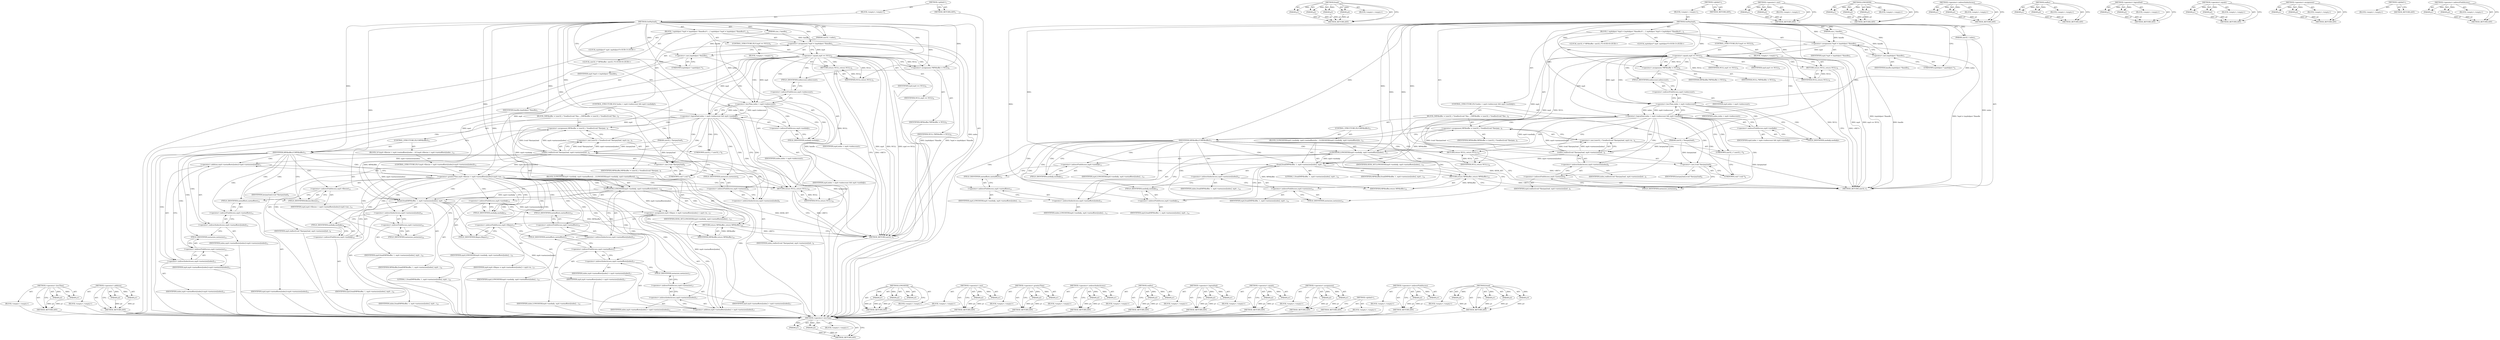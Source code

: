 digraph "fread" {
vulnerable_127 [label=<(METHOD,&lt;operator&gt;.lessThan)>];
vulnerable_128 [label=<(PARAM,p1)>];
vulnerable_129 [label=<(PARAM,p2)>];
vulnerable_130 [label=<(BLOCK,&lt;empty&gt;,&lt;empty&gt;)>];
vulnerable_131 [label=<(METHOD_RETURN,ANY)>];
vulnerable_153 [label=<(METHOD,fread)>];
vulnerable_154 [label=<(PARAM,p1)>];
vulnerable_155 [label=<(PARAM,p2)>];
vulnerable_156 [label=<(PARAM,p3)>];
vulnerable_157 [label=<(PARAM,p4)>];
vulnerable_158 [label=<(BLOCK,&lt;empty&gt;,&lt;empty&gt;)>];
vulnerable_159 [label=<(METHOD_RETURN,ANY)>];
vulnerable_6 [label=<(METHOD,&lt;global&gt;)<SUB>1</SUB>>];
vulnerable_7 [label=<(BLOCK,&lt;empty&gt;,&lt;empty&gt;)<SUB>1</SUB>>];
vulnerable_8 [label=<(METHOD,GetPayload)<SUB>1</SUB>>];
vulnerable_9 [label=<(PARAM,size_t handle)<SUB>1</SUB>>];
vulnerable_10 [label=<(PARAM,uint32_t *lastpayload)<SUB>1</SUB>>];
vulnerable_11 [label=<(PARAM,uint32_t index)<SUB>1</SUB>>];
vulnerable_12 [label=<(BLOCK,{
 	mp4object *mp4 = (mp4object *)handle;
	if (...,{
 	mp4object *mp4 = (mp4object *)handle;
	if (...)<SUB>2</SUB>>];
vulnerable_13 [label="<(LOCAL,mp4object* mp4: mp4object*)<SUB>3</SUB>>"];
vulnerable_14 [label=<(&lt;operator&gt;.assignment,*mp4 = (mp4object *)handle)<SUB>3</SUB>>];
vulnerable_15 [label=<(IDENTIFIER,mp4,*mp4 = (mp4object *)handle)<SUB>3</SUB>>];
vulnerable_16 [label=<(&lt;operator&gt;.cast,(mp4object *)handle)<SUB>3</SUB>>];
vulnerable_17 [label=<(UNKNOWN,mp4object *,mp4object *)<SUB>3</SUB>>];
vulnerable_18 [label=<(IDENTIFIER,handle,(mp4object *)handle)<SUB>3</SUB>>];
vulnerable_19 [label=<(CONTROL_STRUCTURE,IF,if (mp4 == NULL))<SUB>4</SUB>>];
vulnerable_20 [label=<(&lt;operator&gt;.equals,mp4 == NULL)<SUB>4</SUB>>];
vulnerable_21 [label=<(IDENTIFIER,mp4,mp4 == NULL)<SUB>4</SUB>>];
vulnerable_22 [label=<(IDENTIFIER,NULL,mp4 == NULL)<SUB>4</SUB>>];
vulnerable_23 [label=<(BLOCK,&lt;empty&gt;,&lt;empty&gt;)<SUB>4</SUB>>];
vulnerable_24 [label=<(RETURN,return NULL;,return NULL;)<SUB>4</SUB>>];
vulnerable_25 [label=<(IDENTIFIER,NULL,return NULL;)<SUB>4</SUB>>];
vulnerable_26 [label="<(LOCAL,uint32_t* MP4buffer: uint32_t*)<SUB>6</SUB>>"];
vulnerable_27 [label=<(&lt;operator&gt;.assignment,*MP4buffer = NULL)<SUB>6</SUB>>];
vulnerable_28 [label=<(IDENTIFIER,MP4buffer,*MP4buffer = NULL)<SUB>6</SUB>>];
vulnerable_29 [label=<(IDENTIFIER,NULL,*MP4buffer = NULL)<SUB>6</SUB>>];
vulnerable_30 [label=<(CONTROL_STRUCTURE,IF,if (index &lt; mp4-&gt;indexcount &amp;&amp; mp4-&gt;mediafp))<SUB>7</SUB>>];
vulnerable_31 [label=<(&lt;operator&gt;.logicalAnd,index &lt; mp4-&gt;indexcount &amp;&amp; mp4-&gt;mediafp)<SUB>7</SUB>>];
vulnerable_32 [label=<(&lt;operator&gt;.lessThan,index &lt; mp4-&gt;indexcount)<SUB>7</SUB>>];
vulnerable_33 [label=<(IDENTIFIER,index,index &lt; mp4-&gt;indexcount)<SUB>7</SUB>>];
vulnerable_34 [label=<(&lt;operator&gt;.indirectFieldAccess,mp4-&gt;indexcount)<SUB>7</SUB>>];
vulnerable_35 [label=<(IDENTIFIER,mp4,index &lt; mp4-&gt;indexcount)<SUB>7</SUB>>];
vulnerable_36 [label=<(FIELD_IDENTIFIER,indexcount,indexcount)<SUB>7</SUB>>];
vulnerable_37 [label=<(&lt;operator&gt;.indirectFieldAccess,mp4-&gt;mediafp)<SUB>7</SUB>>];
vulnerable_38 [label=<(IDENTIFIER,mp4,index &lt; mp4-&gt;indexcount &amp;&amp; mp4-&gt;mediafp)<SUB>7</SUB>>];
vulnerable_39 [label=<(FIELD_IDENTIFIER,mediafp,mediafp)<SUB>7</SUB>>];
vulnerable_40 [label=<(BLOCK,{
		MP4buffer = (uint32_t *)realloc((void *)las...,{
		MP4buffer = (uint32_t *)realloc((void *)las...)<SUB>8</SUB>>];
vulnerable_41 [label=<(&lt;operator&gt;.assignment,MP4buffer = (uint32_t *)realloc((void *)lastpay...)<SUB>9</SUB>>];
vulnerable_42 [label=<(IDENTIFIER,MP4buffer,MP4buffer = (uint32_t *)realloc((void *)lastpay...)<SUB>9</SUB>>];
vulnerable_43 [label=<(&lt;operator&gt;.cast,(uint32_t *)realloc((void *)lastpayload, mp4-&gt;m...)<SUB>9</SUB>>];
vulnerable_44 [label=<(UNKNOWN,uint32_t *,uint32_t *)<SUB>9</SUB>>];
vulnerable_45 [label=<(realloc,realloc((void *)lastpayload, mp4-&gt;metasizes[ind...)<SUB>9</SUB>>];
vulnerable_46 [label=<(&lt;operator&gt;.cast,(void *)lastpayload)<SUB>9</SUB>>];
vulnerable_47 [label=<(UNKNOWN,void *,void *)<SUB>9</SUB>>];
vulnerable_48 [label=<(IDENTIFIER,lastpayload,(void *)lastpayload)<SUB>9</SUB>>];
vulnerable_49 [label=<(&lt;operator&gt;.indirectIndexAccess,mp4-&gt;metasizes[index])<SUB>9</SUB>>];
vulnerable_50 [label=<(&lt;operator&gt;.indirectFieldAccess,mp4-&gt;metasizes)<SUB>9</SUB>>];
vulnerable_51 [label=<(IDENTIFIER,mp4,realloc((void *)lastpayload, mp4-&gt;metasizes[ind...)<SUB>9</SUB>>];
vulnerable_52 [label=<(FIELD_IDENTIFIER,metasizes,metasizes)<SUB>9</SUB>>];
vulnerable_53 [label=<(IDENTIFIER,index,realloc((void *)lastpayload, mp4-&gt;metasizes[ind...)<SUB>9</SUB>>];
vulnerable_54 [label=<(CONTROL_STRUCTURE,IF,if (MP4buffer))<SUB>11</SUB>>];
vulnerable_55 [label=<(IDENTIFIER,MP4buffer,if (MP4buffer))<SUB>11</SUB>>];
vulnerable_56 [label=<(BLOCK,{
			LONGSEEK(mp4-&gt;mediafp, mp4-&gt;metaoffsets[in...,{
			LONGSEEK(mp4-&gt;mediafp, mp4-&gt;metaoffsets[in...)<SUB>12</SUB>>];
vulnerable_57 [label=<(LONGSEEK,LONGSEEK(mp4-&gt;mediafp, mp4-&gt;metaoffsets[index],...)<SUB>13</SUB>>];
vulnerable_58 [label=<(&lt;operator&gt;.indirectFieldAccess,mp4-&gt;mediafp)<SUB>13</SUB>>];
vulnerable_59 [label=<(IDENTIFIER,mp4,LONGSEEK(mp4-&gt;mediafp, mp4-&gt;metaoffsets[index],...)<SUB>13</SUB>>];
vulnerable_60 [label=<(FIELD_IDENTIFIER,mediafp,mediafp)<SUB>13</SUB>>];
vulnerable_61 [label=<(&lt;operator&gt;.indirectIndexAccess,mp4-&gt;metaoffsets[index])<SUB>13</SUB>>];
vulnerable_62 [label=<(&lt;operator&gt;.indirectFieldAccess,mp4-&gt;metaoffsets)<SUB>13</SUB>>];
vulnerable_63 [label=<(IDENTIFIER,mp4,LONGSEEK(mp4-&gt;mediafp, mp4-&gt;metaoffsets[index],...)<SUB>13</SUB>>];
vulnerable_64 [label=<(FIELD_IDENTIFIER,metaoffsets,metaoffsets)<SUB>13</SUB>>];
vulnerable_65 [label=<(IDENTIFIER,index,LONGSEEK(mp4-&gt;mediafp, mp4-&gt;metaoffsets[index],...)<SUB>13</SUB>>];
vulnerable_66 [label=<(IDENTIFIER,SEEK_SET,LONGSEEK(mp4-&gt;mediafp, mp4-&gt;metaoffsets[index],...)<SUB>13</SUB>>];
vulnerable_67 [label=<(fread,fread(MP4buffer, 1, mp4-&gt;metasizes[index], mp4-...)<SUB>14</SUB>>];
vulnerable_68 [label=<(IDENTIFIER,MP4buffer,fread(MP4buffer, 1, mp4-&gt;metasizes[index], mp4-...)<SUB>14</SUB>>];
vulnerable_69 [label=<(LITERAL,1,fread(MP4buffer, 1, mp4-&gt;metasizes[index], mp4-...)<SUB>14</SUB>>];
vulnerable_70 [label=<(&lt;operator&gt;.indirectIndexAccess,mp4-&gt;metasizes[index])<SUB>14</SUB>>];
vulnerable_71 [label=<(&lt;operator&gt;.indirectFieldAccess,mp4-&gt;metasizes)<SUB>14</SUB>>];
vulnerable_72 [label=<(IDENTIFIER,mp4,fread(MP4buffer, 1, mp4-&gt;metasizes[index], mp4-...)<SUB>14</SUB>>];
vulnerable_73 [label=<(FIELD_IDENTIFIER,metasizes,metasizes)<SUB>14</SUB>>];
vulnerable_74 [label=<(IDENTIFIER,index,fread(MP4buffer, 1, mp4-&gt;metasizes[index], mp4-...)<SUB>14</SUB>>];
vulnerable_75 [label=<(&lt;operator&gt;.indirectFieldAccess,mp4-&gt;mediafp)<SUB>14</SUB>>];
vulnerable_76 [label=<(IDENTIFIER,mp4,fread(MP4buffer, 1, mp4-&gt;metasizes[index], mp4-...)<SUB>14</SUB>>];
vulnerable_77 [label=<(FIELD_IDENTIFIER,mediafp,mediafp)<SUB>14</SUB>>];
vulnerable_78 [label=<(RETURN,return MP4buffer;,return MP4buffer;)<SUB>15</SUB>>];
vulnerable_79 [label=<(IDENTIFIER,MP4buffer,return MP4buffer;)<SUB>15</SUB>>];
vulnerable_80 [label=<(RETURN,return NULL;,return NULL;)<SUB>18</SUB>>];
vulnerable_81 [label=<(IDENTIFIER,NULL,return NULL;)<SUB>18</SUB>>];
vulnerable_82 [label=<(METHOD_RETURN,uint32_t)<SUB>1</SUB>>];
vulnerable_84 [label=<(METHOD_RETURN,ANY)<SUB>1</SUB>>];
vulnerable_112 [label=<(METHOD,&lt;operator&gt;.cast)>];
vulnerable_113 [label=<(PARAM,p1)>];
vulnerable_114 [label=<(PARAM,p2)>];
vulnerable_115 [label=<(BLOCK,&lt;empty&gt;,&lt;empty&gt;)>];
vulnerable_116 [label=<(METHOD_RETURN,ANY)>];
vulnerable_147 [label=<(METHOD,LONGSEEK)>];
vulnerable_148 [label=<(PARAM,p1)>];
vulnerable_149 [label=<(PARAM,p2)>];
vulnerable_150 [label=<(PARAM,p3)>];
vulnerable_151 [label=<(BLOCK,&lt;empty&gt;,&lt;empty&gt;)>];
vulnerable_152 [label=<(METHOD_RETURN,ANY)>];
vulnerable_142 [label=<(METHOD,&lt;operator&gt;.indirectIndexAccess)>];
vulnerable_143 [label=<(PARAM,p1)>];
vulnerable_144 [label=<(PARAM,p2)>];
vulnerable_145 [label=<(BLOCK,&lt;empty&gt;,&lt;empty&gt;)>];
vulnerable_146 [label=<(METHOD_RETURN,ANY)>];
vulnerable_137 [label=<(METHOD,realloc)>];
vulnerable_138 [label=<(PARAM,p1)>];
vulnerable_139 [label=<(PARAM,p2)>];
vulnerable_140 [label=<(BLOCK,&lt;empty&gt;,&lt;empty&gt;)>];
vulnerable_141 [label=<(METHOD_RETURN,ANY)>];
vulnerable_122 [label=<(METHOD,&lt;operator&gt;.logicalAnd)>];
vulnerable_123 [label=<(PARAM,p1)>];
vulnerable_124 [label=<(PARAM,p2)>];
vulnerable_125 [label=<(BLOCK,&lt;empty&gt;,&lt;empty&gt;)>];
vulnerable_126 [label=<(METHOD_RETURN,ANY)>];
vulnerable_117 [label=<(METHOD,&lt;operator&gt;.equals)>];
vulnerable_118 [label=<(PARAM,p1)>];
vulnerable_119 [label=<(PARAM,p2)>];
vulnerable_120 [label=<(BLOCK,&lt;empty&gt;,&lt;empty&gt;)>];
vulnerable_121 [label=<(METHOD_RETURN,ANY)>];
vulnerable_107 [label=<(METHOD,&lt;operator&gt;.assignment)>];
vulnerable_108 [label=<(PARAM,p1)>];
vulnerable_109 [label=<(PARAM,p2)>];
vulnerable_110 [label=<(BLOCK,&lt;empty&gt;,&lt;empty&gt;)>];
vulnerable_111 [label=<(METHOD_RETURN,ANY)>];
vulnerable_101 [label=<(METHOD,&lt;global&gt;)<SUB>1</SUB>>];
vulnerable_102 [label=<(BLOCK,&lt;empty&gt;,&lt;empty&gt;)>];
vulnerable_103 [label=<(METHOD_RETURN,ANY)>];
vulnerable_132 [label=<(METHOD,&lt;operator&gt;.indirectFieldAccess)>];
vulnerable_133 [label=<(PARAM,p1)>];
vulnerable_134 [label=<(PARAM,p2)>];
vulnerable_135 [label=<(BLOCK,&lt;empty&gt;,&lt;empty&gt;)>];
vulnerable_136 [label=<(METHOD_RETURN,ANY)>];
fixed_159 [label=<(METHOD,&lt;operator&gt;.lessThan)>];
fixed_160 [label=<(PARAM,p1)>];
fixed_161 [label=<(PARAM,p2)>];
fixed_162 [label=<(BLOCK,&lt;empty&gt;,&lt;empty&gt;)>];
fixed_163 [label=<(METHOD_RETURN,ANY)>];
fixed_184 [label=<(METHOD,&lt;operator&gt;.addition)>];
fixed_185 [label=<(PARAM,p1)>];
fixed_186 [label=<(PARAM,p2)>];
fixed_187 [label=<(BLOCK,&lt;empty&gt;,&lt;empty&gt;)>];
fixed_188 [label=<(METHOD_RETURN,ANY)>];
fixed_6 [label=<(METHOD,&lt;global&gt;)<SUB>1</SUB>>];
fixed_7 [label=<(BLOCK,&lt;empty&gt;,&lt;empty&gt;)<SUB>1</SUB>>];
fixed_8 [label=<(METHOD,GetPayload)<SUB>1</SUB>>];
fixed_9 [label=<(PARAM,size_t handle)<SUB>1</SUB>>];
fixed_10 [label=<(PARAM,uint32_t *lastpayload)<SUB>1</SUB>>];
fixed_11 [label=<(PARAM,uint32_t index)<SUB>1</SUB>>];
fixed_12 [label=<(BLOCK,{
 	mp4object *mp4 = (mp4object *)handle;
	if (...,{
 	mp4object *mp4 = (mp4object *)handle;
	if (...)<SUB>2</SUB>>];
fixed_13 [label="<(LOCAL,mp4object* mp4: mp4object*)<SUB>3</SUB>>"];
fixed_14 [label=<(&lt;operator&gt;.assignment,*mp4 = (mp4object *)handle)<SUB>3</SUB>>];
fixed_15 [label=<(IDENTIFIER,mp4,*mp4 = (mp4object *)handle)<SUB>3</SUB>>];
fixed_16 [label=<(&lt;operator&gt;.cast,(mp4object *)handle)<SUB>3</SUB>>];
fixed_17 [label=<(UNKNOWN,mp4object *,mp4object *)<SUB>3</SUB>>];
fixed_18 [label=<(IDENTIFIER,handle,(mp4object *)handle)<SUB>3</SUB>>];
fixed_19 [label=<(CONTROL_STRUCTURE,IF,if (mp4 == NULL))<SUB>4</SUB>>];
fixed_20 [label=<(&lt;operator&gt;.equals,mp4 == NULL)<SUB>4</SUB>>];
fixed_21 [label=<(IDENTIFIER,mp4,mp4 == NULL)<SUB>4</SUB>>];
fixed_22 [label=<(IDENTIFIER,NULL,mp4 == NULL)<SUB>4</SUB>>];
fixed_23 [label=<(BLOCK,&lt;empty&gt;,&lt;empty&gt;)<SUB>4</SUB>>];
fixed_24 [label=<(RETURN,return NULL;,return NULL;)<SUB>4</SUB>>];
fixed_25 [label=<(IDENTIFIER,NULL,return NULL;)<SUB>4</SUB>>];
fixed_26 [label="<(LOCAL,uint32_t* MP4buffer: uint32_t*)<SUB>6</SUB>>"];
fixed_27 [label=<(&lt;operator&gt;.assignment,*MP4buffer = NULL)<SUB>6</SUB>>];
fixed_28 [label=<(IDENTIFIER,MP4buffer,*MP4buffer = NULL)<SUB>6</SUB>>];
fixed_29 [label=<(IDENTIFIER,NULL,*MP4buffer = NULL)<SUB>6</SUB>>];
fixed_30 [label=<(CONTROL_STRUCTURE,IF,if (index &lt; mp4-&gt;indexcount &amp;&amp; mp4-&gt;mediafp))<SUB>7</SUB>>];
fixed_31 [label=<(&lt;operator&gt;.logicalAnd,index &lt; mp4-&gt;indexcount &amp;&amp; mp4-&gt;mediafp)<SUB>7</SUB>>];
fixed_32 [label=<(&lt;operator&gt;.lessThan,index &lt; mp4-&gt;indexcount)<SUB>7</SUB>>];
fixed_33 [label=<(IDENTIFIER,index,index &lt; mp4-&gt;indexcount)<SUB>7</SUB>>];
fixed_34 [label=<(&lt;operator&gt;.indirectFieldAccess,mp4-&gt;indexcount)<SUB>7</SUB>>];
fixed_35 [label=<(IDENTIFIER,mp4,index &lt; mp4-&gt;indexcount)<SUB>7</SUB>>];
fixed_36 [label=<(FIELD_IDENTIFIER,indexcount,indexcount)<SUB>7</SUB>>];
fixed_37 [label=<(&lt;operator&gt;.indirectFieldAccess,mp4-&gt;mediafp)<SUB>7</SUB>>];
fixed_38 [label=<(IDENTIFIER,mp4,index &lt; mp4-&gt;indexcount &amp;&amp; mp4-&gt;mediafp)<SUB>7</SUB>>];
fixed_39 [label=<(FIELD_IDENTIFIER,mediafp,mediafp)<SUB>7</SUB>>];
fixed_40 [label=<(BLOCK,{
		MP4buffer = (uint32_t *)realloc((void *)las...,{
		MP4buffer = (uint32_t *)realloc((void *)las...)<SUB>8</SUB>>];
fixed_41 [label=<(&lt;operator&gt;.assignment,MP4buffer = (uint32_t *)realloc((void *)lastpay...)<SUB>9</SUB>>];
fixed_42 [label=<(IDENTIFIER,MP4buffer,MP4buffer = (uint32_t *)realloc((void *)lastpay...)<SUB>9</SUB>>];
fixed_43 [label=<(&lt;operator&gt;.cast,(uint32_t *)realloc((void *)lastpayload, mp4-&gt;m...)<SUB>9</SUB>>];
fixed_44 [label=<(UNKNOWN,uint32_t *,uint32_t *)<SUB>9</SUB>>];
fixed_45 [label=<(realloc,realloc((void *)lastpayload, mp4-&gt;metasizes[ind...)<SUB>9</SUB>>];
fixed_46 [label=<(&lt;operator&gt;.cast,(void *)lastpayload)<SUB>9</SUB>>];
fixed_47 [label=<(UNKNOWN,void *,void *)<SUB>9</SUB>>];
fixed_48 [label=<(IDENTIFIER,lastpayload,(void *)lastpayload)<SUB>9</SUB>>];
fixed_49 [label=<(&lt;operator&gt;.indirectIndexAccess,mp4-&gt;metasizes[index])<SUB>9</SUB>>];
fixed_50 [label=<(&lt;operator&gt;.indirectFieldAccess,mp4-&gt;metasizes)<SUB>9</SUB>>];
fixed_51 [label=<(IDENTIFIER,mp4,realloc((void *)lastpayload, mp4-&gt;metasizes[ind...)<SUB>9</SUB>>];
fixed_52 [label=<(FIELD_IDENTIFIER,metasizes,metasizes)<SUB>9</SUB>>];
fixed_53 [label=<(IDENTIFIER,index,realloc((void *)lastpayload, mp4-&gt;metasizes[ind...)<SUB>9</SUB>>];
fixed_54 [label=<(CONTROL_STRUCTURE,IF,if (MP4buffer))<SUB>11</SUB>>];
fixed_55 [label=<(IDENTIFIER,MP4buffer,if (MP4buffer))<SUB>11</SUB>>];
fixed_56 [label=<(BLOCK,{
			if (mp4-&gt;filesize &gt; mp4-&gt;metaoffsets[index...,{
			if (mp4-&gt;filesize &gt; mp4-&gt;metaoffsets[index...)<SUB>12</SUB>>];
fixed_57 [label=<(CONTROL_STRUCTURE,IF,if (mp4-&gt;filesize &gt; mp4-&gt;metaoffsets[index]+mp4-&gt;metasizes[index]))<SUB>13</SUB>>];
fixed_58 [label=<(&lt;operator&gt;.greaterThan,mp4-&gt;filesize &gt; mp4-&gt;metaoffsets[index]+mp4-&gt;me...)<SUB>13</SUB>>];
fixed_59 [label=<(&lt;operator&gt;.indirectFieldAccess,mp4-&gt;filesize)<SUB>13</SUB>>];
fixed_60 [label=<(IDENTIFIER,mp4,mp4-&gt;filesize &gt; mp4-&gt;metaoffsets[index]+mp4-&gt;me...)<SUB>13</SUB>>];
fixed_61 [label=<(FIELD_IDENTIFIER,filesize,filesize)<SUB>13</SUB>>];
fixed_62 [label=<(&lt;operator&gt;.addition,mp4-&gt;metaoffsets[index]+mp4-&gt;metasizes[index])<SUB>13</SUB>>];
fixed_63 [label=<(&lt;operator&gt;.indirectIndexAccess,mp4-&gt;metaoffsets[index])<SUB>13</SUB>>];
fixed_64 [label=<(&lt;operator&gt;.indirectFieldAccess,mp4-&gt;metaoffsets)<SUB>13</SUB>>];
fixed_65 [label=<(IDENTIFIER,mp4,mp4-&gt;metaoffsets[index]+mp4-&gt;metasizes[index])<SUB>13</SUB>>];
fixed_66 [label=<(FIELD_IDENTIFIER,metaoffsets,metaoffsets)<SUB>13</SUB>>];
fixed_67 [label=<(IDENTIFIER,index,mp4-&gt;metaoffsets[index]+mp4-&gt;metasizes[index])<SUB>13</SUB>>];
fixed_68 [label=<(&lt;operator&gt;.indirectIndexAccess,mp4-&gt;metasizes[index])<SUB>13</SUB>>];
fixed_69 [label=<(&lt;operator&gt;.indirectFieldAccess,mp4-&gt;metasizes)<SUB>13</SUB>>];
fixed_70 [label=<(IDENTIFIER,mp4,mp4-&gt;metaoffsets[index]+mp4-&gt;metasizes[index])<SUB>13</SUB>>];
fixed_71 [label=<(FIELD_IDENTIFIER,metasizes,metasizes)<SUB>13</SUB>>];
fixed_72 [label=<(IDENTIFIER,index,mp4-&gt;metaoffsets[index]+mp4-&gt;metasizes[index])<SUB>13</SUB>>];
fixed_73 [label=<(BLOCK,{
				LONGSEEK(mp4-&gt;mediafp, mp4-&gt;metaoffsets[i...,{
				LONGSEEK(mp4-&gt;mediafp, mp4-&gt;metaoffsets[i...)<SUB>14</SUB>>];
fixed_74 [label=<(LONGSEEK,LONGSEEK(mp4-&gt;mediafp, mp4-&gt;metaoffsets[index],...)<SUB>15</SUB>>];
fixed_75 [label=<(&lt;operator&gt;.indirectFieldAccess,mp4-&gt;mediafp)<SUB>15</SUB>>];
fixed_76 [label=<(IDENTIFIER,mp4,LONGSEEK(mp4-&gt;mediafp, mp4-&gt;metaoffsets[index],...)<SUB>15</SUB>>];
fixed_77 [label=<(FIELD_IDENTIFIER,mediafp,mediafp)<SUB>15</SUB>>];
fixed_78 [label=<(&lt;operator&gt;.indirectIndexAccess,mp4-&gt;metaoffsets[index])<SUB>15</SUB>>];
fixed_79 [label=<(&lt;operator&gt;.indirectFieldAccess,mp4-&gt;metaoffsets)<SUB>15</SUB>>];
fixed_80 [label=<(IDENTIFIER,mp4,LONGSEEK(mp4-&gt;mediafp, mp4-&gt;metaoffsets[index],...)<SUB>15</SUB>>];
fixed_81 [label=<(FIELD_IDENTIFIER,metaoffsets,metaoffsets)<SUB>15</SUB>>];
fixed_82 [label=<(IDENTIFIER,index,LONGSEEK(mp4-&gt;mediafp, mp4-&gt;metaoffsets[index],...)<SUB>15</SUB>>];
fixed_83 [label=<(IDENTIFIER,SEEK_SET,LONGSEEK(mp4-&gt;mediafp, mp4-&gt;metaoffsets[index],...)<SUB>15</SUB>>];
fixed_84 [label=<(fread,fread(MP4buffer, 1, mp4-&gt;metasizes[index], mp4-...)<SUB>16</SUB>>];
fixed_85 [label=<(IDENTIFIER,MP4buffer,fread(MP4buffer, 1, mp4-&gt;metasizes[index], mp4-...)<SUB>16</SUB>>];
fixed_86 [label=<(LITERAL,1,fread(MP4buffer, 1, mp4-&gt;metasizes[index], mp4-...)<SUB>16</SUB>>];
fixed_87 [label=<(&lt;operator&gt;.indirectIndexAccess,mp4-&gt;metasizes[index])<SUB>16</SUB>>];
fixed_88 [label=<(&lt;operator&gt;.indirectFieldAccess,mp4-&gt;metasizes)<SUB>16</SUB>>];
fixed_89 [label=<(IDENTIFIER,mp4,fread(MP4buffer, 1, mp4-&gt;metasizes[index], mp4-...)<SUB>16</SUB>>];
fixed_90 [label=<(FIELD_IDENTIFIER,metasizes,metasizes)<SUB>16</SUB>>];
fixed_91 [label=<(IDENTIFIER,index,fread(MP4buffer, 1, mp4-&gt;metasizes[index], mp4-...)<SUB>16</SUB>>];
fixed_92 [label=<(&lt;operator&gt;.indirectFieldAccess,mp4-&gt;mediafp)<SUB>16</SUB>>];
fixed_93 [label=<(IDENTIFIER,mp4,fread(MP4buffer, 1, mp4-&gt;metasizes[index], mp4-...)<SUB>16</SUB>>];
fixed_94 [label=<(FIELD_IDENTIFIER,mediafp,mediafp)<SUB>16</SUB>>];
fixed_95 [label=<(&lt;operator&gt;.assignment,mp4-&gt;filepos = mp4-&gt;metaoffsets[index] + mp4-&gt;m...)<SUB>17</SUB>>];
fixed_96 [label=<(&lt;operator&gt;.indirectFieldAccess,mp4-&gt;filepos)<SUB>17</SUB>>];
fixed_97 [label=<(IDENTIFIER,mp4,mp4-&gt;filepos = mp4-&gt;metaoffsets[index] + mp4-&gt;m...)<SUB>17</SUB>>];
fixed_98 [label=<(FIELD_IDENTIFIER,filepos,filepos)<SUB>17</SUB>>];
fixed_99 [label=<(&lt;operator&gt;.addition,mp4-&gt;metaoffsets[index] + mp4-&gt;metasizes[index])<SUB>17</SUB>>];
fixed_100 [label=<(&lt;operator&gt;.indirectIndexAccess,mp4-&gt;metaoffsets[index])<SUB>17</SUB>>];
fixed_101 [label=<(&lt;operator&gt;.indirectFieldAccess,mp4-&gt;metaoffsets)<SUB>17</SUB>>];
fixed_102 [label=<(IDENTIFIER,mp4,mp4-&gt;metaoffsets[index] + mp4-&gt;metasizes[index])<SUB>17</SUB>>];
fixed_103 [label=<(FIELD_IDENTIFIER,metaoffsets,metaoffsets)<SUB>17</SUB>>];
fixed_104 [label=<(IDENTIFIER,index,mp4-&gt;metaoffsets[index] + mp4-&gt;metasizes[index])<SUB>17</SUB>>];
fixed_105 [label=<(&lt;operator&gt;.indirectIndexAccess,mp4-&gt;metasizes[index])<SUB>17</SUB>>];
fixed_106 [label=<(&lt;operator&gt;.indirectFieldAccess,mp4-&gt;metasizes)<SUB>17</SUB>>];
fixed_107 [label=<(IDENTIFIER,mp4,mp4-&gt;metaoffsets[index] + mp4-&gt;metasizes[index])<SUB>17</SUB>>];
fixed_108 [label=<(FIELD_IDENTIFIER,metasizes,metasizes)<SUB>17</SUB>>];
fixed_109 [label=<(IDENTIFIER,index,mp4-&gt;metaoffsets[index] + mp4-&gt;metasizes[index])<SUB>17</SUB>>];
fixed_110 [label=<(RETURN,return MP4buffer;,return MP4buffer;)<SUB>18</SUB>>];
fixed_111 [label=<(IDENTIFIER,MP4buffer,return MP4buffer;)<SUB>18</SUB>>];
fixed_112 [label=<(RETURN,return NULL;,return NULL;)<SUB>22</SUB>>];
fixed_113 [label=<(IDENTIFIER,NULL,return NULL;)<SUB>22</SUB>>];
fixed_114 [label=<(METHOD_RETURN,uint32_t)<SUB>1</SUB>>];
fixed_116 [label=<(METHOD_RETURN,ANY)<SUB>1</SUB>>];
fixed_189 [label=<(METHOD,LONGSEEK)>];
fixed_190 [label=<(PARAM,p1)>];
fixed_191 [label=<(PARAM,p2)>];
fixed_192 [label=<(PARAM,p3)>];
fixed_193 [label=<(BLOCK,&lt;empty&gt;,&lt;empty&gt;)>];
fixed_194 [label=<(METHOD_RETURN,ANY)>];
fixed_144 [label=<(METHOD,&lt;operator&gt;.cast)>];
fixed_145 [label=<(PARAM,p1)>];
fixed_146 [label=<(PARAM,p2)>];
fixed_147 [label=<(BLOCK,&lt;empty&gt;,&lt;empty&gt;)>];
fixed_148 [label=<(METHOD_RETURN,ANY)>];
fixed_179 [label=<(METHOD,&lt;operator&gt;.greaterThan)>];
fixed_180 [label=<(PARAM,p1)>];
fixed_181 [label=<(PARAM,p2)>];
fixed_182 [label=<(BLOCK,&lt;empty&gt;,&lt;empty&gt;)>];
fixed_183 [label=<(METHOD_RETURN,ANY)>];
fixed_174 [label=<(METHOD,&lt;operator&gt;.indirectIndexAccess)>];
fixed_175 [label=<(PARAM,p1)>];
fixed_176 [label=<(PARAM,p2)>];
fixed_177 [label=<(BLOCK,&lt;empty&gt;,&lt;empty&gt;)>];
fixed_178 [label=<(METHOD_RETURN,ANY)>];
fixed_169 [label=<(METHOD,realloc)>];
fixed_170 [label=<(PARAM,p1)>];
fixed_171 [label=<(PARAM,p2)>];
fixed_172 [label=<(BLOCK,&lt;empty&gt;,&lt;empty&gt;)>];
fixed_173 [label=<(METHOD_RETURN,ANY)>];
fixed_154 [label=<(METHOD,&lt;operator&gt;.logicalAnd)>];
fixed_155 [label=<(PARAM,p1)>];
fixed_156 [label=<(PARAM,p2)>];
fixed_157 [label=<(BLOCK,&lt;empty&gt;,&lt;empty&gt;)>];
fixed_158 [label=<(METHOD_RETURN,ANY)>];
fixed_149 [label=<(METHOD,&lt;operator&gt;.equals)>];
fixed_150 [label=<(PARAM,p1)>];
fixed_151 [label=<(PARAM,p2)>];
fixed_152 [label=<(BLOCK,&lt;empty&gt;,&lt;empty&gt;)>];
fixed_153 [label=<(METHOD_RETURN,ANY)>];
fixed_139 [label=<(METHOD,&lt;operator&gt;.assignment)>];
fixed_140 [label=<(PARAM,p1)>];
fixed_141 [label=<(PARAM,p2)>];
fixed_142 [label=<(BLOCK,&lt;empty&gt;,&lt;empty&gt;)>];
fixed_143 [label=<(METHOD_RETURN,ANY)>];
fixed_133 [label=<(METHOD,&lt;global&gt;)<SUB>1</SUB>>];
fixed_134 [label=<(BLOCK,&lt;empty&gt;,&lt;empty&gt;)>];
fixed_135 [label=<(METHOD_RETURN,ANY)>];
fixed_164 [label=<(METHOD,&lt;operator&gt;.indirectFieldAccess)>];
fixed_165 [label=<(PARAM,p1)>];
fixed_166 [label=<(PARAM,p2)>];
fixed_167 [label=<(BLOCK,&lt;empty&gt;,&lt;empty&gt;)>];
fixed_168 [label=<(METHOD_RETURN,ANY)>];
fixed_195 [label=<(METHOD,fread)>];
fixed_196 [label=<(PARAM,p1)>];
fixed_197 [label=<(PARAM,p2)>];
fixed_198 [label=<(PARAM,p3)>];
fixed_199 [label=<(PARAM,p4)>];
fixed_200 [label=<(BLOCK,&lt;empty&gt;,&lt;empty&gt;)>];
fixed_201 [label=<(METHOD_RETURN,ANY)>];
vulnerable_127 -> vulnerable_128  [key=0, label="AST: "];
vulnerable_127 -> vulnerable_128  [key=1, label="DDG: "];
vulnerable_127 -> vulnerable_130  [key=0, label="AST: "];
vulnerable_127 -> vulnerable_129  [key=0, label="AST: "];
vulnerable_127 -> vulnerable_129  [key=1, label="DDG: "];
vulnerable_127 -> vulnerable_131  [key=0, label="AST: "];
vulnerable_127 -> vulnerable_131  [key=1, label="CFG: "];
vulnerable_128 -> vulnerable_131  [key=0, label="DDG: p1"];
vulnerable_129 -> vulnerable_131  [key=0, label="DDG: p2"];
vulnerable_153 -> vulnerable_154  [key=0, label="AST: "];
vulnerable_153 -> vulnerable_154  [key=1, label="DDG: "];
vulnerable_153 -> vulnerable_158  [key=0, label="AST: "];
vulnerable_153 -> vulnerable_155  [key=0, label="AST: "];
vulnerable_153 -> vulnerable_155  [key=1, label="DDG: "];
vulnerable_153 -> vulnerable_159  [key=0, label="AST: "];
vulnerable_153 -> vulnerable_159  [key=1, label="CFG: "];
vulnerable_153 -> vulnerable_156  [key=0, label="AST: "];
vulnerable_153 -> vulnerable_156  [key=1, label="DDG: "];
vulnerable_153 -> vulnerable_157  [key=0, label="AST: "];
vulnerable_153 -> vulnerable_157  [key=1, label="DDG: "];
vulnerable_154 -> vulnerable_159  [key=0, label="DDG: p1"];
vulnerable_155 -> vulnerable_159  [key=0, label="DDG: p2"];
vulnerable_156 -> vulnerable_159  [key=0, label="DDG: p3"];
vulnerable_157 -> vulnerable_159  [key=0, label="DDG: p4"];
vulnerable_6 -> vulnerable_7  [key=0, label="AST: "];
vulnerable_6 -> vulnerable_84  [key=0, label="AST: "];
vulnerable_6 -> vulnerable_84  [key=1, label="CFG: "];
vulnerable_7 -> vulnerable_8  [key=0, label="AST: "];
vulnerable_8 -> vulnerable_9  [key=0, label="AST: "];
vulnerable_8 -> vulnerable_9  [key=1, label="DDG: "];
vulnerable_8 -> vulnerable_10  [key=0, label="AST: "];
vulnerable_8 -> vulnerable_10  [key=1, label="DDG: "];
vulnerable_8 -> vulnerable_11  [key=0, label="AST: "];
vulnerable_8 -> vulnerable_11  [key=1, label="DDG: "];
vulnerable_8 -> vulnerable_12  [key=0, label="AST: "];
vulnerable_8 -> vulnerable_82  [key=0, label="AST: "];
vulnerable_8 -> vulnerable_17  [key=0, label="CFG: "];
vulnerable_8 -> vulnerable_14  [key=0, label="DDG: "];
vulnerable_8 -> vulnerable_27  [key=0, label="DDG: "];
vulnerable_8 -> vulnerable_81  [key=0, label="DDG: "];
vulnerable_8 -> vulnerable_16  [key=0, label="DDG: "];
vulnerable_8 -> vulnerable_20  [key=0, label="DDG: "];
vulnerable_8 -> vulnerable_25  [key=0, label="DDG: "];
vulnerable_8 -> vulnerable_32  [key=0, label="DDG: "];
vulnerable_8 -> vulnerable_55  [key=0, label="DDG: "];
vulnerable_8 -> vulnerable_45  [key=0, label="DDG: "];
vulnerable_8 -> vulnerable_57  [key=0, label="DDG: "];
vulnerable_8 -> vulnerable_67  [key=0, label="DDG: "];
vulnerable_8 -> vulnerable_79  [key=0, label="DDG: "];
vulnerable_8 -> vulnerable_46  [key=0, label="DDG: "];
vulnerable_9 -> vulnerable_14  [key=0, label="DDG: handle"];
vulnerable_9 -> vulnerable_16  [key=0, label="DDG: handle"];
vulnerable_10 -> vulnerable_82  [key=0, label="DDG: lastpayload"];
vulnerable_10 -> vulnerable_45  [key=0, label="DDG: lastpayload"];
vulnerable_10 -> vulnerable_46  [key=0, label="DDG: lastpayload"];
vulnerable_11 -> vulnerable_82  [key=0, label="DDG: index"];
vulnerable_11 -> vulnerable_32  [key=0, label="DDG: index"];
vulnerable_12 -> vulnerable_13  [key=0, label="AST: "];
vulnerable_12 -> vulnerable_14  [key=0, label="AST: "];
vulnerable_12 -> vulnerable_19  [key=0, label="AST: "];
vulnerable_12 -> vulnerable_26  [key=0, label="AST: "];
vulnerable_12 -> vulnerable_27  [key=0, label="AST: "];
vulnerable_12 -> vulnerable_30  [key=0, label="AST: "];
vulnerable_12 -> vulnerable_80  [key=0, label="AST: "];
vulnerable_14 -> vulnerable_15  [key=0, label="AST: "];
vulnerable_14 -> vulnerable_16  [key=0, label="AST: "];
vulnerable_14 -> vulnerable_20  [key=0, label="CFG: "];
vulnerable_14 -> vulnerable_20  [key=1, label="DDG: mp4"];
vulnerable_14 -> vulnerable_82  [key=0, label="DDG: (mp4object *)handle"];
vulnerable_14 -> vulnerable_82  [key=1, label="DDG: *mp4 = (mp4object *)handle"];
vulnerable_16 -> vulnerable_17  [key=0, label="AST: "];
vulnerable_16 -> vulnerable_18  [key=0, label="AST: "];
vulnerable_16 -> vulnerable_14  [key=0, label="CFG: "];
vulnerable_16 -> vulnerable_82  [key=0, label="DDG: handle"];
vulnerable_17 -> vulnerable_16  [key=0, label="CFG: "];
vulnerable_19 -> vulnerable_20  [key=0, label="AST: "];
vulnerable_19 -> vulnerable_23  [key=0, label="AST: "];
vulnerable_20 -> vulnerable_21  [key=0, label="AST: "];
vulnerable_20 -> vulnerable_22  [key=0, label="AST: "];
vulnerable_20 -> vulnerable_24  [key=0, label="CFG: "];
vulnerable_20 -> vulnerable_24  [key=1, label="CDG: "];
vulnerable_20 -> vulnerable_27  [key=0, label="CFG: "];
vulnerable_20 -> vulnerable_27  [key=1, label="DDG: NULL"];
vulnerable_20 -> vulnerable_27  [key=2, label="CDG: "];
vulnerable_20 -> vulnerable_82  [key=0, label="DDG: mp4"];
vulnerable_20 -> vulnerable_82  [key=1, label="DDG: NULL"];
vulnerable_20 -> vulnerable_82  [key=2, label="DDG: mp4 == NULL"];
vulnerable_20 -> vulnerable_81  [key=0, label="DDG: NULL"];
vulnerable_20 -> vulnerable_31  [key=0, label="DDG: mp4"];
vulnerable_20 -> vulnerable_31  [key=1, label="CDG: "];
vulnerable_20 -> vulnerable_25  [key=0, label="DDG: NULL"];
vulnerable_20 -> vulnerable_32  [key=0, label="DDG: mp4"];
vulnerable_20 -> vulnerable_32  [key=1, label="CDG: "];
vulnerable_20 -> vulnerable_57  [key=0, label="DDG: mp4"];
vulnerable_20 -> vulnerable_67  [key=0, label="DDG: mp4"];
vulnerable_20 -> vulnerable_34  [key=0, label="CDG: "];
vulnerable_20 -> vulnerable_36  [key=0, label="CDG: "];
vulnerable_23 -> vulnerable_24  [key=0, label="AST: "];
vulnerable_24 -> vulnerable_25  [key=0, label="AST: "];
vulnerable_24 -> vulnerable_82  [key=0, label="CFG: "];
vulnerable_24 -> vulnerable_82  [key=1, label="DDG: &lt;RET&gt;"];
vulnerable_25 -> vulnerable_24  [key=0, label="DDG: NULL"];
vulnerable_27 -> vulnerable_28  [key=0, label="AST: "];
vulnerable_27 -> vulnerable_29  [key=0, label="AST: "];
vulnerable_27 -> vulnerable_36  [key=0, label="CFG: "];
vulnerable_30 -> vulnerable_31  [key=0, label="AST: "];
vulnerable_30 -> vulnerable_40  [key=0, label="AST: "];
vulnerable_31 -> vulnerable_32  [key=0, label="AST: "];
vulnerable_31 -> vulnerable_37  [key=0, label="AST: "];
vulnerable_31 -> vulnerable_44  [key=0, label="CFG: "];
vulnerable_31 -> vulnerable_44  [key=1, label="CDG: "];
vulnerable_31 -> vulnerable_80  [key=0, label="CFG: "];
vulnerable_31 -> vulnerable_80  [key=1, label="CDG: "];
vulnerable_31 -> vulnerable_57  [key=0, label="DDG: mp4-&gt;mediafp"];
vulnerable_31 -> vulnerable_47  [key=0, label="CDG: "];
vulnerable_31 -> vulnerable_49  [key=0, label="CDG: "];
vulnerable_31 -> vulnerable_52  [key=0, label="CDG: "];
vulnerable_31 -> vulnerable_46  [key=0, label="CDG: "];
vulnerable_31 -> vulnerable_45  [key=0, label="CDG: "];
vulnerable_31 -> vulnerable_50  [key=0, label="CDG: "];
vulnerable_31 -> vulnerable_43  [key=0, label="CDG: "];
vulnerable_31 -> vulnerable_41  [key=0, label="CDG: "];
vulnerable_31 -> vulnerable_55  [key=0, label="CDG: "];
vulnerable_32 -> vulnerable_33  [key=0, label="AST: "];
vulnerable_32 -> vulnerable_34  [key=0, label="AST: "];
vulnerable_32 -> vulnerable_31  [key=0, label="CFG: "];
vulnerable_32 -> vulnerable_31  [key=1, label="DDG: index"];
vulnerable_32 -> vulnerable_31  [key=2, label="DDG: mp4-&gt;indexcount"];
vulnerable_32 -> vulnerable_39  [key=0, label="CFG: "];
vulnerable_32 -> vulnerable_39  [key=1, label="CDG: "];
vulnerable_32 -> vulnerable_37  [key=0, label="CDG: "];
vulnerable_34 -> vulnerable_35  [key=0, label="AST: "];
vulnerable_34 -> vulnerable_36  [key=0, label="AST: "];
vulnerable_34 -> vulnerable_32  [key=0, label="CFG: "];
vulnerable_36 -> vulnerable_34  [key=0, label="CFG: "];
vulnerable_37 -> vulnerable_38  [key=0, label="AST: "];
vulnerable_37 -> vulnerable_39  [key=0, label="AST: "];
vulnerable_37 -> vulnerable_31  [key=0, label="CFG: "];
vulnerable_39 -> vulnerable_37  [key=0, label="CFG: "];
vulnerable_40 -> vulnerable_41  [key=0, label="AST: "];
vulnerable_40 -> vulnerable_54  [key=0, label="AST: "];
vulnerable_41 -> vulnerable_42  [key=0, label="AST: "];
vulnerable_41 -> vulnerable_43  [key=0, label="AST: "];
vulnerable_41 -> vulnerable_55  [key=0, label="CFG: "];
vulnerable_41 -> vulnerable_67  [key=0, label="DDG: MP4buffer"];
vulnerable_43 -> vulnerable_44  [key=0, label="AST: "];
vulnerable_43 -> vulnerable_45  [key=0, label="AST: "];
vulnerable_43 -> vulnerable_41  [key=0, label="CFG: "];
vulnerable_44 -> vulnerable_47  [key=0, label="CFG: "];
vulnerable_45 -> vulnerable_46  [key=0, label="AST: "];
vulnerable_45 -> vulnerable_49  [key=0, label="AST: "];
vulnerable_45 -> vulnerable_43  [key=0, label="CFG: "];
vulnerable_45 -> vulnerable_43  [key=1, label="DDG: (void *)lastpayload"];
vulnerable_45 -> vulnerable_43  [key=2, label="DDG: mp4-&gt;metasizes[index]"];
vulnerable_45 -> vulnerable_41  [key=0, label="DDG: (void *)lastpayload"];
vulnerable_45 -> vulnerable_41  [key=1, label="DDG: mp4-&gt;metasizes[index]"];
vulnerable_45 -> vulnerable_67  [key=0, label="DDG: mp4-&gt;metasizes[index]"];
vulnerable_46 -> vulnerable_47  [key=0, label="AST: "];
vulnerable_46 -> vulnerable_48  [key=0, label="AST: "];
vulnerable_46 -> vulnerable_52  [key=0, label="CFG: "];
vulnerable_47 -> vulnerable_46  [key=0, label="CFG: "];
vulnerable_49 -> vulnerable_50  [key=0, label="AST: "];
vulnerable_49 -> vulnerable_53  [key=0, label="AST: "];
vulnerable_49 -> vulnerable_45  [key=0, label="CFG: "];
vulnerable_50 -> vulnerable_51  [key=0, label="AST: "];
vulnerable_50 -> vulnerable_52  [key=0, label="AST: "];
vulnerable_50 -> vulnerable_49  [key=0, label="CFG: "];
vulnerable_52 -> vulnerable_50  [key=0, label="CFG: "];
vulnerable_54 -> vulnerable_55  [key=0, label="AST: "];
vulnerable_54 -> vulnerable_56  [key=0, label="AST: "];
vulnerable_55 -> vulnerable_60  [key=0, label="CFG: "];
vulnerable_55 -> vulnerable_60  [key=1, label="CDG: "];
vulnerable_55 -> vulnerable_80  [key=0, label="CFG: "];
vulnerable_55 -> vulnerable_80  [key=1, label="CDG: "];
vulnerable_55 -> vulnerable_73  [key=0, label="CDG: "];
vulnerable_55 -> vulnerable_77  [key=0, label="CDG: "];
vulnerable_55 -> vulnerable_64  [key=0, label="CDG: "];
vulnerable_55 -> vulnerable_57  [key=0, label="CDG: "];
vulnerable_55 -> vulnerable_75  [key=0, label="CDG: "];
vulnerable_55 -> vulnerable_67  [key=0, label="CDG: "];
vulnerable_55 -> vulnerable_58  [key=0, label="CDG: "];
vulnerable_55 -> vulnerable_61  [key=0, label="CDG: "];
vulnerable_55 -> vulnerable_71  [key=0, label="CDG: "];
vulnerable_55 -> vulnerable_70  [key=0, label="CDG: "];
vulnerable_55 -> vulnerable_78  [key=0, label="CDG: "];
vulnerable_55 -> vulnerable_62  [key=0, label="CDG: "];
vulnerable_56 -> vulnerable_57  [key=0, label="AST: "];
vulnerable_56 -> vulnerable_67  [key=0, label="AST: "];
vulnerable_56 -> vulnerable_78  [key=0, label="AST: "];
vulnerable_57 -> vulnerable_58  [key=0, label="AST: "];
vulnerable_57 -> vulnerable_61  [key=0, label="AST: "];
vulnerable_57 -> vulnerable_66  [key=0, label="AST: "];
vulnerable_57 -> vulnerable_73  [key=0, label="CFG: "];
vulnerable_57 -> vulnerable_82  [key=0, label="DDG: SEEK_SET"];
vulnerable_57 -> vulnerable_67  [key=0, label="DDG: mp4-&gt;mediafp"];
vulnerable_58 -> vulnerable_59  [key=0, label="AST: "];
vulnerable_58 -> vulnerable_60  [key=0, label="AST: "];
vulnerable_58 -> vulnerable_64  [key=0, label="CFG: "];
vulnerable_60 -> vulnerable_58  [key=0, label="CFG: "];
vulnerable_61 -> vulnerable_62  [key=0, label="AST: "];
vulnerable_61 -> vulnerable_65  [key=0, label="AST: "];
vulnerable_61 -> vulnerable_57  [key=0, label="CFG: "];
vulnerable_62 -> vulnerable_63  [key=0, label="AST: "];
vulnerable_62 -> vulnerable_64  [key=0, label="AST: "];
vulnerable_62 -> vulnerable_61  [key=0, label="CFG: "];
vulnerable_64 -> vulnerable_62  [key=0, label="CFG: "];
vulnerable_67 -> vulnerable_68  [key=0, label="AST: "];
vulnerable_67 -> vulnerable_69  [key=0, label="AST: "];
vulnerable_67 -> vulnerable_70  [key=0, label="AST: "];
vulnerable_67 -> vulnerable_75  [key=0, label="AST: "];
vulnerable_67 -> vulnerable_78  [key=0, label="CFG: "];
vulnerable_67 -> vulnerable_79  [key=0, label="DDG: MP4buffer"];
vulnerable_70 -> vulnerable_71  [key=0, label="AST: "];
vulnerable_70 -> vulnerable_74  [key=0, label="AST: "];
vulnerable_70 -> vulnerable_77  [key=0, label="CFG: "];
vulnerable_71 -> vulnerable_72  [key=0, label="AST: "];
vulnerable_71 -> vulnerable_73  [key=0, label="AST: "];
vulnerable_71 -> vulnerable_70  [key=0, label="CFG: "];
vulnerable_73 -> vulnerable_71  [key=0, label="CFG: "];
vulnerable_75 -> vulnerable_76  [key=0, label="AST: "];
vulnerable_75 -> vulnerable_77  [key=0, label="AST: "];
vulnerable_75 -> vulnerable_67  [key=0, label="CFG: "];
vulnerable_77 -> vulnerable_75  [key=0, label="CFG: "];
vulnerable_78 -> vulnerable_79  [key=0, label="AST: "];
vulnerable_78 -> vulnerable_82  [key=0, label="CFG: "];
vulnerable_78 -> vulnerable_82  [key=1, label="DDG: &lt;RET&gt;"];
vulnerable_79 -> vulnerable_78  [key=0, label="DDG: MP4buffer"];
vulnerable_80 -> vulnerable_81  [key=0, label="AST: "];
vulnerable_80 -> vulnerable_82  [key=0, label="CFG: "];
vulnerable_80 -> vulnerable_82  [key=1, label="DDG: &lt;RET&gt;"];
vulnerable_81 -> vulnerable_80  [key=0, label="DDG: NULL"];
vulnerable_112 -> vulnerable_113  [key=0, label="AST: "];
vulnerable_112 -> vulnerable_113  [key=1, label="DDG: "];
vulnerable_112 -> vulnerable_115  [key=0, label="AST: "];
vulnerable_112 -> vulnerable_114  [key=0, label="AST: "];
vulnerable_112 -> vulnerable_114  [key=1, label="DDG: "];
vulnerable_112 -> vulnerable_116  [key=0, label="AST: "];
vulnerable_112 -> vulnerable_116  [key=1, label="CFG: "];
vulnerable_113 -> vulnerable_116  [key=0, label="DDG: p1"];
vulnerable_114 -> vulnerable_116  [key=0, label="DDG: p2"];
vulnerable_147 -> vulnerable_148  [key=0, label="AST: "];
vulnerable_147 -> vulnerable_148  [key=1, label="DDG: "];
vulnerable_147 -> vulnerable_151  [key=0, label="AST: "];
vulnerable_147 -> vulnerable_149  [key=0, label="AST: "];
vulnerable_147 -> vulnerable_149  [key=1, label="DDG: "];
vulnerable_147 -> vulnerable_152  [key=0, label="AST: "];
vulnerable_147 -> vulnerable_152  [key=1, label="CFG: "];
vulnerable_147 -> vulnerable_150  [key=0, label="AST: "];
vulnerable_147 -> vulnerable_150  [key=1, label="DDG: "];
vulnerable_148 -> vulnerable_152  [key=0, label="DDG: p1"];
vulnerable_149 -> vulnerable_152  [key=0, label="DDG: p2"];
vulnerable_150 -> vulnerable_152  [key=0, label="DDG: p3"];
vulnerable_142 -> vulnerable_143  [key=0, label="AST: "];
vulnerable_142 -> vulnerable_143  [key=1, label="DDG: "];
vulnerable_142 -> vulnerable_145  [key=0, label="AST: "];
vulnerable_142 -> vulnerable_144  [key=0, label="AST: "];
vulnerable_142 -> vulnerable_144  [key=1, label="DDG: "];
vulnerable_142 -> vulnerable_146  [key=0, label="AST: "];
vulnerable_142 -> vulnerable_146  [key=1, label="CFG: "];
vulnerable_143 -> vulnerable_146  [key=0, label="DDG: p1"];
vulnerable_144 -> vulnerable_146  [key=0, label="DDG: p2"];
vulnerable_137 -> vulnerable_138  [key=0, label="AST: "];
vulnerable_137 -> vulnerable_138  [key=1, label="DDG: "];
vulnerable_137 -> vulnerable_140  [key=0, label="AST: "];
vulnerable_137 -> vulnerable_139  [key=0, label="AST: "];
vulnerable_137 -> vulnerable_139  [key=1, label="DDG: "];
vulnerable_137 -> vulnerable_141  [key=0, label="AST: "];
vulnerable_137 -> vulnerable_141  [key=1, label="CFG: "];
vulnerable_138 -> vulnerable_141  [key=0, label="DDG: p1"];
vulnerable_139 -> vulnerable_141  [key=0, label="DDG: p2"];
vulnerable_122 -> vulnerable_123  [key=0, label="AST: "];
vulnerable_122 -> vulnerable_123  [key=1, label="DDG: "];
vulnerable_122 -> vulnerable_125  [key=0, label="AST: "];
vulnerable_122 -> vulnerable_124  [key=0, label="AST: "];
vulnerable_122 -> vulnerable_124  [key=1, label="DDG: "];
vulnerable_122 -> vulnerable_126  [key=0, label="AST: "];
vulnerable_122 -> vulnerable_126  [key=1, label="CFG: "];
vulnerable_123 -> vulnerable_126  [key=0, label="DDG: p1"];
vulnerable_124 -> vulnerable_126  [key=0, label="DDG: p2"];
vulnerable_117 -> vulnerable_118  [key=0, label="AST: "];
vulnerable_117 -> vulnerable_118  [key=1, label="DDG: "];
vulnerable_117 -> vulnerable_120  [key=0, label="AST: "];
vulnerable_117 -> vulnerable_119  [key=0, label="AST: "];
vulnerable_117 -> vulnerable_119  [key=1, label="DDG: "];
vulnerable_117 -> vulnerable_121  [key=0, label="AST: "];
vulnerable_117 -> vulnerable_121  [key=1, label="CFG: "];
vulnerable_118 -> vulnerable_121  [key=0, label="DDG: p1"];
vulnerable_119 -> vulnerable_121  [key=0, label="DDG: p2"];
vulnerable_107 -> vulnerable_108  [key=0, label="AST: "];
vulnerable_107 -> vulnerable_108  [key=1, label="DDG: "];
vulnerable_107 -> vulnerable_110  [key=0, label="AST: "];
vulnerable_107 -> vulnerable_109  [key=0, label="AST: "];
vulnerable_107 -> vulnerable_109  [key=1, label="DDG: "];
vulnerable_107 -> vulnerable_111  [key=0, label="AST: "];
vulnerable_107 -> vulnerable_111  [key=1, label="CFG: "];
vulnerable_108 -> vulnerable_111  [key=0, label="DDG: p1"];
vulnerable_109 -> vulnerable_111  [key=0, label="DDG: p2"];
vulnerable_101 -> vulnerable_102  [key=0, label="AST: "];
vulnerable_101 -> vulnerable_103  [key=0, label="AST: "];
vulnerable_101 -> vulnerable_103  [key=1, label="CFG: "];
vulnerable_132 -> vulnerable_133  [key=0, label="AST: "];
vulnerable_132 -> vulnerable_133  [key=1, label="DDG: "];
vulnerable_132 -> vulnerable_135  [key=0, label="AST: "];
vulnerable_132 -> vulnerable_134  [key=0, label="AST: "];
vulnerable_132 -> vulnerable_134  [key=1, label="DDG: "];
vulnerable_132 -> vulnerable_136  [key=0, label="AST: "];
vulnerable_132 -> vulnerable_136  [key=1, label="CFG: "];
vulnerable_133 -> vulnerable_136  [key=0, label="DDG: p1"];
vulnerable_134 -> vulnerable_136  [key=0, label="DDG: p2"];
fixed_159 -> fixed_160  [key=0, label="AST: "];
fixed_159 -> fixed_160  [key=1, label="DDG: "];
fixed_159 -> fixed_162  [key=0, label="AST: "];
fixed_159 -> fixed_161  [key=0, label="AST: "];
fixed_159 -> fixed_161  [key=1, label="DDG: "];
fixed_159 -> fixed_163  [key=0, label="AST: "];
fixed_159 -> fixed_163  [key=1, label="CFG: "];
fixed_160 -> fixed_163  [key=0, label="DDG: p1"];
fixed_161 -> fixed_163  [key=0, label="DDG: p2"];
fixed_162 -> vulnerable_127  [key=0];
fixed_163 -> vulnerable_127  [key=0];
fixed_184 -> fixed_185  [key=0, label="AST: "];
fixed_184 -> fixed_185  [key=1, label="DDG: "];
fixed_184 -> fixed_187  [key=0, label="AST: "];
fixed_184 -> fixed_186  [key=0, label="AST: "];
fixed_184 -> fixed_186  [key=1, label="DDG: "];
fixed_184 -> fixed_188  [key=0, label="AST: "];
fixed_184 -> fixed_188  [key=1, label="CFG: "];
fixed_185 -> fixed_188  [key=0, label="DDG: p1"];
fixed_186 -> fixed_188  [key=0, label="DDG: p2"];
fixed_187 -> vulnerable_127  [key=0];
fixed_188 -> vulnerable_127  [key=0];
fixed_6 -> fixed_7  [key=0, label="AST: "];
fixed_6 -> fixed_116  [key=0, label="AST: "];
fixed_6 -> fixed_116  [key=1, label="CFG: "];
fixed_7 -> fixed_8  [key=0, label="AST: "];
fixed_8 -> fixed_9  [key=0, label="AST: "];
fixed_8 -> fixed_9  [key=1, label="DDG: "];
fixed_8 -> fixed_10  [key=0, label="AST: "];
fixed_8 -> fixed_10  [key=1, label="DDG: "];
fixed_8 -> fixed_11  [key=0, label="AST: "];
fixed_8 -> fixed_11  [key=1, label="DDG: "];
fixed_8 -> fixed_12  [key=0, label="AST: "];
fixed_8 -> fixed_114  [key=0, label="AST: "];
fixed_8 -> fixed_17  [key=0, label="CFG: "];
fixed_8 -> fixed_14  [key=0, label="DDG: "];
fixed_8 -> fixed_27  [key=0, label="DDG: "];
fixed_8 -> fixed_113  [key=0, label="DDG: "];
fixed_8 -> fixed_16  [key=0, label="DDG: "];
fixed_8 -> fixed_20  [key=0, label="DDG: "];
fixed_8 -> fixed_25  [key=0, label="DDG: "];
fixed_8 -> fixed_32  [key=0, label="DDG: "];
fixed_8 -> fixed_55  [key=0, label="DDG: "];
fixed_8 -> fixed_45  [key=0, label="DDG: "];
fixed_8 -> fixed_46  [key=0, label="DDG: "];
fixed_8 -> fixed_74  [key=0, label="DDG: "];
fixed_8 -> fixed_84  [key=0, label="DDG: "];
fixed_8 -> fixed_111  [key=0, label="DDG: "];
fixed_9 -> fixed_14  [key=0, label="DDG: handle"];
fixed_9 -> fixed_16  [key=0, label="DDG: handle"];
fixed_10 -> fixed_114  [key=0, label="DDG: lastpayload"];
fixed_10 -> fixed_45  [key=0, label="DDG: lastpayload"];
fixed_10 -> fixed_46  [key=0, label="DDG: lastpayload"];
fixed_11 -> fixed_114  [key=0, label="DDG: index"];
fixed_11 -> fixed_32  [key=0, label="DDG: index"];
fixed_12 -> fixed_13  [key=0, label="AST: "];
fixed_12 -> fixed_14  [key=0, label="AST: "];
fixed_12 -> fixed_19  [key=0, label="AST: "];
fixed_12 -> fixed_26  [key=0, label="AST: "];
fixed_12 -> fixed_27  [key=0, label="AST: "];
fixed_12 -> fixed_30  [key=0, label="AST: "];
fixed_12 -> fixed_112  [key=0, label="AST: "];
fixed_13 -> vulnerable_127  [key=0];
fixed_14 -> fixed_15  [key=0, label="AST: "];
fixed_14 -> fixed_16  [key=0, label="AST: "];
fixed_14 -> fixed_20  [key=0, label="CFG: "];
fixed_14 -> fixed_20  [key=1, label="DDG: mp4"];
fixed_14 -> fixed_114  [key=0, label="DDG: (mp4object *)handle"];
fixed_14 -> fixed_114  [key=1, label="DDG: *mp4 = (mp4object *)handle"];
fixed_15 -> vulnerable_127  [key=0];
fixed_16 -> fixed_17  [key=0, label="AST: "];
fixed_16 -> fixed_18  [key=0, label="AST: "];
fixed_16 -> fixed_14  [key=0, label="CFG: "];
fixed_16 -> fixed_114  [key=0, label="DDG: handle"];
fixed_17 -> fixed_16  [key=0, label="CFG: "];
fixed_18 -> vulnerable_127  [key=0];
fixed_19 -> fixed_20  [key=0, label="AST: "];
fixed_19 -> fixed_23  [key=0, label="AST: "];
fixed_20 -> fixed_21  [key=0, label="AST: "];
fixed_20 -> fixed_22  [key=0, label="AST: "];
fixed_20 -> fixed_24  [key=0, label="CFG: "];
fixed_20 -> fixed_24  [key=1, label="CDG: "];
fixed_20 -> fixed_27  [key=0, label="CFG: "];
fixed_20 -> fixed_27  [key=1, label="DDG: NULL"];
fixed_20 -> fixed_27  [key=2, label="CDG: "];
fixed_20 -> fixed_114  [key=0, label="DDG: mp4"];
fixed_20 -> fixed_114  [key=1, label="DDG: NULL"];
fixed_20 -> fixed_114  [key=2, label="DDG: mp4 == NULL"];
fixed_20 -> fixed_113  [key=0, label="DDG: NULL"];
fixed_20 -> fixed_31  [key=0, label="DDG: mp4"];
fixed_20 -> fixed_31  [key=1, label="CDG: "];
fixed_20 -> fixed_25  [key=0, label="DDG: NULL"];
fixed_20 -> fixed_32  [key=0, label="DDG: mp4"];
fixed_20 -> fixed_32  [key=1, label="CDG: "];
fixed_20 -> fixed_58  [key=0, label="DDG: mp4"];
fixed_20 -> fixed_74  [key=0, label="DDG: mp4"];
fixed_20 -> fixed_84  [key=0, label="DDG: mp4"];
fixed_20 -> fixed_34  [key=0, label="CDG: "];
fixed_20 -> fixed_36  [key=0, label="CDG: "];
fixed_21 -> vulnerable_127  [key=0];
fixed_22 -> vulnerable_127  [key=0];
fixed_23 -> fixed_24  [key=0, label="AST: "];
fixed_24 -> fixed_25  [key=0, label="AST: "];
fixed_24 -> fixed_114  [key=0, label="CFG: "];
fixed_24 -> fixed_114  [key=1, label="DDG: &lt;RET&gt;"];
fixed_25 -> fixed_24  [key=0, label="DDG: NULL"];
fixed_26 -> vulnerable_127  [key=0];
fixed_27 -> fixed_28  [key=0, label="AST: "];
fixed_27 -> fixed_29  [key=0, label="AST: "];
fixed_27 -> fixed_36  [key=0, label="CFG: "];
fixed_28 -> vulnerable_127  [key=0];
fixed_29 -> vulnerable_127  [key=0];
fixed_30 -> fixed_31  [key=0, label="AST: "];
fixed_30 -> fixed_40  [key=0, label="AST: "];
fixed_31 -> fixed_32  [key=0, label="AST: "];
fixed_31 -> fixed_37  [key=0, label="AST: "];
fixed_31 -> fixed_44  [key=0, label="CFG: "];
fixed_31 -> fixed_44  [key=1, label="CDG: "];
fixed_31 -> fixed_112  [key=0, label="CFG: "];
fixed_31 -> fixed_112  [key=1, label="CDG: "];
fixed_31 -> fixed_74  [key=0, label="DDG: mp4-&gt;mediafp"];
fixed_31 -> fixed_47  [key=0, label="CDG: "];
fixed_31 -> fixed_49  [key=0, label="CDG: "];
fixed_31 -> fixed_52  [key=0, label="CDG: "];
fixed_31 -> fixed_46  [key=0, label="CDG: "];
fixed_31 -> fixed_45  [key=0, label="CDG: "];
fixed_31 -> fixed_50  [key=0, label="CDG: "];
fixed_31 -> fixed_43  [key=0, label="CDG: "];
fixed_31 -> fixed_41  [key=0, label="CDG: "];
fixed_31 -> fixed_55  [key=0, label="CDG: "];
fixed_32 -> fixed_33  [key=0, label="AST: "];
fixed_32 -> fixed_34  [key=0, label="AST: "];
fixed_32 -> fixed_31  [key=0, label="CFG: "];
fixed_32 -> fixed_31  [key=1, label="DDG: index"];
fixed_32 -> fixed_31  [key=2, label="DDG: mp4-&gt;indexcount"];
fixed_32 -> fixed_39  [key=0, label="CFG: "];
fixed_32 -> fixed_39  [key=1, label="CDG: "];
fixed_32 -> fixed_37  [key=0, label="CDG: "];
fixed_33 -> vulnerable_127  [key=0];
fixed_34 -> fixed_35  [key=0, label="AST: "];
fixed_34 -> fixed_36  [key=0, label="AST: "];
fixed_34 -> fixed_32  [key=0, label="CFG: "];
fixed_35 -> vulnerable_127  [key=0];
fixed_36 -> fixed_34  [key=0, label="CFG: "];
fixed_37 -> fixed_38  [key=0, label="AST: "];
fixed_37 -> fixed_39  [key=0, label="AST: "];
fixed_37 -> fixed_31  [key=0, label="CFG: "];
fixed_38 -> vulnerable_127  [key=0];
fixed_39 -> fixed_37  [key=0, label="CFG: "];
fixed_40 -> fixed_41  [key=0, label="AST: "];
fixed_40 -> fixed_54  [key=0, label="AST: "];
fixed_41 -> fixed_42  [key=0, label="AST: "];
fixed_41 -> fixed_43  [key=0, label="AST: "];
fixed_41 -> fixed_55  [key=0, label="CFG: "];
fixed_41 -> fixed_84  [key=0, label="DDG: MP4buffer"];
fixed_42 -> vulnerable_127  [key=0];
fixed_43 -> fixed_44  [key=0, label="AST: "];
fixed_43 -> fixed_45  [key=0, label="AST: "];
fixed_43 -> fixed_41  [key=0, label="CFG: "];
fixed_44 -> fixed_47  [key=0, label="CFG: "];
fixed_45 -> fixed_46  [key=0, label="AST: "];
fixed_45 -> fixed_49  [key=0, label="AST: "];
fixed_45 -> fixed_43  [key=0, label="CFG: "];
fixed_45 -> fixed_43  [key=1, label="DDG: (void *)lastpayload"];
fixed_45 -> fixed_43  [key=2, label="DDG: mp4-&gt;metasizes[index]"];
fixed_45 -> fixed_41  [key=0, label="DDG: (void *)lastpayload"];
fixed_45 -> fixed_41  [key=1, label="DDG: mp4-&gt;metasizes[index]"];
fixed_45 -> fixed_58  [key=0, label="DDG: mp4-&gt;metasizes[index]"];
fixed_45 -> fixed_62  [key=0, label="DDG: mp4-&gt;metasizes[index]"];
fixed_45 -> fixed_84  [key=0, label="DDG: mp4-&gt;metasizes[index]"];
fixed_46 -> fixed_47  [key=0, label="AST: "];
fixed_46 -> fixed_48  [key=0, label="AST: "];
fixed_46 -> fixed_52  [key=0, label="CFG: "];
fixed_47 -> fixed_46  [key=0, label="CFG: "];
fixed_48 -> vulnerable_127  [key=0];
fixed_49 -> fixed_50  [key=0, label="AST: "];
fixed_49 -> fixed_53  [key=0, label="AST: "];
fixed_49 -> fixed_45  [key=0, label="CFG: "];
fixed_50 -> fixed_51  [key=0, label="AST: "];
fixed_50 -> fixed_52  [key=0, label="AST: "];
fixed_50 -> fixed_49  [key=0, label="CFG: "];
fixed_51 -> vulnerable_127  [key=0];
fixed_52 -> fixed_50  [key=0, label="CFG: "];
fixed_53 -> vulnerable_127  [key=0];
fixed_54 -> fixed_55  [key=0, label="AST: "];
fixed_54 -> fixed_56  [key=0, label="AST: "];
fixed_55 -> fixed_61  [key=0, label="CFG: "];
fixed_55 -> fixed_61  [key=1, label="CDG: "];
fixed_55 -> fixed_112  [key=0, label="CFG: "];
fixed_55 -> fixed_112  [key=1, label="CDG: "];
fixed_55 -> fixed_68  [key=0, label="CDG: "];
fixed_55 -> fixed_64  [key=0, label="CDG: "];
fixed_55 -> fixed_66  [key=0, label="CDG: "];
fixed_55 -> fixed_69  [key=0, label="CDG: "];
fixed_55 -> fixed_59  [key=0, label="CDG: "];
fixed_55 -> fixed_58  [key=0, label="CDG: "];
fixed_55 -> fixed_71  [key=0, label="CDG: "];
fixed_55 -> fixed_63  [key=0, label="CDG: "];
fixed_55 -> fixed_62  [key=0, label="CDG: "];
fixed_56 -> fixed_57  [key=0, label="AST: "];
fixed_57 -> fixed_58  [key=0, label="AST: "];
fixed_57 -> fixed_73  [key=0, label="AST: "];
fixed_58 -> fixed_59  [key=0, label="AST: "];
fixed_58 -> fixed_62  [key=0, label="AST: "];
fixed_58 -> fixed_77  [key=0, label="CFG: "];
fixed_58 -> fixed_77  [key=1, label="CDG: "];
fixed_58 -> fixed_112  [key=0, label="CFG: "];
fixed_58 -> fixed_112  [key=1, label="CDG: "];
fixed_58 -> fixed_94  [key=0, label="CDG: "];
fixed_58 -> fixed_96  [key=0, label="CDG: "];
fixed_58 -> fixed_98  [key=0, label="CDG: "];
fixed_58 -> fixed_75  [key=0, label="CDG: "];
fixed_58 -> fixed_99  [key=0, label="CDG: "];
fixed_58 -> fixed_81  [key=0, label="CDG: "];
fixed_58 -> fixed_84  [key=0, label="CDG: "];
fixed_58 -> fixed_103  [key=0, label="CDG: "];
fixed_58 -> fixed_74  [key=0, label="CDG: "];
fixed_58 -> fixed_95  [key=0, label="CDG: "];
fixed_58 -> fixed_92  [key=0, label="CDG: "];
fixed_58 -> fixed_106  [key=0, label="CDG: "];
fixed_58 -> fixed_87  [key=0, label="CDG: "];
fixed_58 -> fixed_101  [key=0, label="CDG: "];
fixed_58 -> fixed_90  [key=0, label="CDG: "];
fixed_58 -> fixed_79  [key=0, label="CDG: "];
fixed_58 -> fixed_105  [key=0, label="CDG: "];
fixed_58 -> fixed_100  [key=0, label="CDG: "];
fixed_58 -> fixed_88  [key=0, label="CDG: "];
fixed_58 -> fixed_110  [key=0, label="CDG: "];
fixed_58 -> fixed_108  [key=0, label="CDG: "];
fixed_58 -> fixed_78  [key=0, label="CDG: "];
fixed_59 -> fixed_60  [key=0, label="AST: "];
fixed_59 -> fixed_61  [key=0, label="AST: "];
fixed_59 -> fixed_66  [key=0, label="CFG: "];
fixed_60 -> vulnerable_127  [key=0];
fixed_61 -> fixed_59  [key=0, label="CFG: "];
fixed_62 -> fixed_63  [key=0, label="AST: "];
fixed_62 -> fixed_68  [key=0, label="AST: "];
fixed_62 -> fixed_58  [key=0, label="CFG: "];
fixed_63 -> fixed_64  [key=0, label="AST: "];
fixed_63 -> fixed_67  [key=0, label="AST: "];
fixed_63 -> fixed_71  [key=0, label="CFG: "];
fixed_64 -> fixed_65  [key=0, label="AST: "];
fixed_64 -> fixed_66  [key=0, label="AST: "];
fixed_64 -> fixed_63  [key=0, label="CFG: "];
fixed_65 -> vulnerable_127  [key=0];
fixed_66 -> fixed_64  [key=0, label="CFG: "];
fixed_67 -> vulnerable_127  [key=0];
fixed_68 -> fixed_69  [key=0, label="AST: "];
fixed_68 -> fixed_72  [key=0, label="AST: "];
fixed_68 -> fixed_62  [key=0, label="CFG: "];
fixed_69 -> fixed_70  [key=0, label="AST: "];
fixed_69 -> fixed_71  [key=0, label="AST: "];
fixed_69 -> fixed_68  [key=0, label="CFG: "];
fixed_70 -> vulnerable_127  [key=0];
fixed_71 -> fixed_69  [key=0, label="CFG: "];
fixed_72 -> vulnerable_127  [key=0];
fixed_73 -> fixed_74  [key=0, label="AST: "];
fixed_73 -> fixed_84  [key=0, label="AST: "];
fixed_73 -> fixed_95  [key=0, label="AST: "];
fixed_73 -> fixed_110  [key=0, label="AST: "];
fixed_74 -> fixed_75  [key=0, label="AST: "];
fixed_74 -> fixed_78  [key=0, label="AST: "];
fixed_74 -> fixed_83  [key=0, label="AST: "];
fixed_74 -> fixed_90  [key=0, label="CFG: "];
fixed_74 -> fixed_114  [key=0, label="DDG: SEEK_SET"];
fixed_74 -> fixed_95  [key=0, label="DDG: mp4-&gt;metaoffsets[index]"];
fixed_74 -> fixed_84  [key=0, label="DDG: mp4-&gt;mediafp"];
fixed_74 -> fixed_99  [key=0, label="DDG: mp4-&gt;metaoffsets[index]"];
fixed_75 -> fixed_76  [key=0, label="AST: "];
fixed_75 -> fixed_77  [key=0, label="AST: "];
fixed_75 -> fixed_81  [key=0, label="CFG: "];
fixed_76 -> vulnerable_127  [key=0];
fixed_77 -> fixed_75  [key=0, label="CFG: "];
fixed_78 -> fixed_79  [key=0, label="AST: "];
fixed_78 -> fixed_82  [key=0, label="AST: "];
fixed_78 -> fixed_74  [key=0, label="CFG: "];
fixed_79 -> fixed_80  [key=0, label="AST: "];
fixed_79 -> fixed_81  [key=0, label="AST: "];
fixed_79 -> fixed_78  [key=0, label="CFG: "];
fixed_80 -> vulnerable_127  [key=0];
fixed_81 -> fixed_79  [key=0, label="CFG: "];
fixed_82 -> vulnerable_127  [key=0];
fixed_83 -> vulnerable_127  [key=0];
fixed_84 -> fixed_85  [key=0, label="AST: "];
fixed_84 -> fixed_86  [key=0, label="AST: "];
fixed_84 -> fixed_87  [key=0, label="AST: "];
fixed_84 -> fixed_92  [key=0, label="AST: "];
fixed_84 -> fixed_98  [key=0, label="CFG: "];
fixed_84 -> fixed_95  [key=0, label="DDG: mp4-&gt;metasizes[index]"];
fixed_84 -> fixed_111  [key=0, label="DDG: MP4buffer"];
fixed_84 -> fixed_99  [key=0, label="DDG: mp4-&gt;metasizes[index]"];
fixed_85 -> vulnerable_127  [key=0];
fixed_86 -> vulnerable_127  [key=0];
fixed_87 -> fixed_88  [key=0, label="AST: "];
fixed_87 -> fixed_91  [key=0, label="AST: "];
fixed_87 -> fixed_94  [key=0, label="CFG: "];
fixed_88 -> fixed_89  [key=0, label="AST: "];
fixed_88 -> fixed_90  [key=0, label="AST: "];
fixed_88 -> fixed_87  [key=0, label="CFG: "];
fixed_89 -> vulnerable_127  [key=0];
fixed_90 -> fixed_88  [key=0, label="CFG: "];
fixed_91 -> vulnerable_127  [key=0];
fixed_92 -> fixed_93  [key=0, label="AST: "];
fixed_92 -> fixed_94  [key=0, label="AST: "];
fixed_92 -> fixed_84  [key=0, label="CFG: "];
fixed_93 -> vulnerable_127  [key=0];
fixed_94 -> fixed_92  [key=0, label="CFG: "];
fixed_95 -> fixed_96  [key=0, label="AST: "];
fixed_95 -> fixed_99  [key=0, label="AST: "];
fixed_95 -> fixed_110  [key=0, label="CFG: "];
fixed_96 -> fixed_97  [key=0, label="AST: "];
fixed_96 -> fixed_98  [key=0, label="AST: "];
fixed_96 -> fixed_103  [key=0, label="CFG: "];
fixed_97 -> vulnerable_127  [key=0];
fixed_98 -> fixed_96  [key=0, label="CFG: "];
fixed_99 -> fixed_100  [key=0, label="AST: "];
fixed_99 -> fixed_105  [key=0, label="AST: "];
fixed_99 -> fixed_95  [key=0, label="CFG: "];
fixed_100 -> fixed_101  [key=0, label="AST: "];
fixed_100 -> fixed_104  [key=0, label="AST: "];
fixed_100 -> fixed_108  [key=0, label="CFG: "];
fixed_101 -> fixed_102  [key=0, label="AST: "];
fixed_101 -> fixed_103  [key=0, label="AST: "];
fixed_101 -> fixed_100  [key=0, label="CFG: "];
fixed_102 -> vulnerable_127  [key=0];
fixed_103 -> fixed_101  [key=0, label="CFG: "];
fixed_104 -> vulnerable_127  [key=0];
fixed_105 -> fixed_106  [key=0, label="AST: "];
fixed_105 -> fixed_109  [key=0, label="AST: "];
fixed_105 -> fixed_99  [key=0, label="CFG: "];
fixed_106 -> fixed_107  [key=0, label="AST: "];
fixed_106 -> fixed_108  [key=0, label="AST: "];
fixed_106 -> fixed_105  [key=0, label="CFG: "];
fixed_107 -> vulnerable_127  [key=0];
fixed_108 -> fixed_106  [key=0, label="CFG: "];
fixed_109 -> vulnerable_127  [key=0];
fixed_110 -> fixed_111  [key=0, label="AST: "];
fixed_110 -> fixed_114  [key=0, label="CFG: "];
fixed_110 -> fixed_114  [key=1, label="DDG: &lt;RET&gt;"];
fixed_111 -> fixed_110  [key=0, label="DDG: MP4buffer"];
fixed_112 -> fixed_113  [key=0, label="AST: "];
fixed_112 -> fixed_114  [key=0, label="CFG: "];
fixed_112 -> fixed_114  [key=1, label="DDG: &lt;RET&gt;"];
fixed_113 -> fixed_112  [key=0, label="DDG: NULL"];
fixed_114 -> vulnerable_127  [key=0];
fixed_116 -> vulnerable_127  [key=0];
fixed_189 -> fixed_190  [key=0, label="AST: "];
fixed_189 -> fixed_190  [key=1, label="DDG: "];
fixed_189 -> fixed_193  [key=0, label="AST: "];
fixed_189 -> fixed_191  [key=0, label="AST: "];
fixed_189 -> fixed_191  [key=1, label="DDG: "];
fixed_189 -> fixed_194  [key=0, label="AST: "];
fixed_189 -> fixed_194  [key=1, label="CFG: "];
fixed_189 -> fixed_192  [key=0, label="AST: "];
fixed_189 -> fixed_192  [key=1, label="DDG: "];
fixed_190 -> fixed_194  [key=0, label="DDG: p1"];
fixed_191 -> fixed_194  [key=0, label="DDG: p2"];
fixed_192 -> fixed_194  [key=0, label="DDG: p3"];
fixed_193 -> vulnerable_127  [key=0];
fixed_194 -> vulnerable_127  [key=0];
fixed_144 -> fixed_145  [key=0, label="AST: "];
fixed_144 -> fixed_145  [key=1, label="DDG: "];
fixed_144 -> fixed_147  [key=0, label="AST: "];
fixed_144 -> fixed_146  [key=0, label="AST: "];
fixed_144 -> fixed_146  [key=1, label="DDG: "];
fixed_144 -> fixed_148  [key=0, label="AST: "];
fixed_144 -> fixed_148  [key=1, label="CFG: "];
fixed_145 -> fixed_148  [key=0, label="DDG: p1"];
fixed_146 -> fixed_148  [key=0, label="DDG: p2"];
fixed_147 -> vulnerable_127  [key=0];
fixed_148 -> vulnerable_127  [key=0];
fixed_179 -> fixed_180  [key=0, label="AST: "];
fixed_179 -> fixed_180  [key=1, label="DDG: "];
fixed_179 -> fixed_182  [key=0, label="AST: "];
fixed_179 -> fixed_181  [key=0, label="AST: "];
fixed_179 -> fixed_181  [key=1, label="DDG: "];
fixed_179 -> fixed_183  [key=0, label="AST: "];
fixed_179 -> fixed_183  [key=1, label="CFG: "];
fixed_180 -> fixed_183  [key=0, label="DDG: p1"];
fixed_181 -> fixed_183  [key=0, label="DDG: p2"];
fixed_182 -> vulnerable_127  [key=0];
fixed_183 -> vulnerable_127  [key=0];
fixed_174 -> fixed_175  [key=0, label="AST: "];
fixed_174 -> fixed_175  [key=1, label="DDG: "];
fixed_174 -> fixed_177  [key=0, label="AST: "];
fixed_174 -> fixed_176  [key=0, label="AST: "];
fixed_174 -> fixed_176  [key=1, label="DDG: "];
fixed_174 -> fixed_178  [key=0, label="AST: "];
fixed_174 -> fixed_178  [key=1, label="CFG: "];
fixed_175 -> fixed_178  [key=0, label="DDG: p1"];
fixed_176 -> fixed_178  [key=0, label="DDG: p2"];
fixed_177 -> vulnerable_127  [key=0];
fixed_178 -> vulnerable_127  [key=0];
fixed_169 -> fixed_170  [key=0, label="AST: "];
fixed_169 -> fixed_170  [key=1, label="DDG: "];
fixed_169 -> fixed_172  [key=0, label="AST: "];
fixed_169 -> fixed_171  [key=0, label="AST: "];
fixed_169 -> fixed_171  [key=1, label="DDG: "];
fixed_169 -> fixed_173  [key=0, label="AST: "];
fixed_169 -> fixed_173  [key=1, label="CFG: "];
fixed_170 -> fixed_173  [key=0, label="DDG: p1"];
fixed_171 -> fixed_173  [key=0, label="DDG: p2"];
fixed_172 -> vulnerable_127  [key=0];
fixed_173 -> vulnerable_127  [key=0];
fixed_154 -> fixed_155  [key=0, label="AST: "];
fixed_154 -> fixed_155  [key=1, label="DDG: "];
fixed_154 -> fixed_157  [key=0, label="AST: "];
fixed_154 -> fixed_156  [key=0, label="AST: "];
fixed_154 -> fixed_156  [key=1, label="DDG: "];
fixed_154 -> fixed_158  [key=0, label="AST: "];
fixed_154 -> fixed_158  [key=1, label="CFG: "];
fixed_155 -> fixed_158  [key=0, label="DDG: p1"];
fixed_156 -> fixed_158  [key=0, label="DDG: p2"];
fixed_157 -> vulnerable_127  [key=0];
fixed_158 -> vulnerable_127  [key=0];
fixed_149 -> fixed_150  [key=0, label="AST: "];
fixed_149 -> fixed_150  [key=1, label="DDG: "];
fixed_149 -> fixed_152  [key=0, label="AST: "];
fixed_149 -> fixed_151  [key=0, label="AST: "];
fixed_149 -> fixed_151  [key=1, label="DDG: "];
fixed_149 -> fixed_153  [key=0, label="AST: "];
fixed_149 -> fixed_153  [key=1, label="CFG: "];
fixed_150 -> fixed_153  [key=0, label="DDG: p1"];
fixed_151 -> fixed_153  [key=0, label="DDG: p2"];
fixed_152 -> vulnerable_127  [key=0];
fixed_153 -> vulnerable_127  [key=0];
fixed_139 -> fixed_140  [key=0, label="AST: "];
fixed_139 -> fixed_140  [key=1, label="DDG: "];
fixed_139 -> fixed_142  [key=0, label="AST: "];
fixed_139 -> fixed_141  [key=0, label="AST: "];
fixed_139 -> fixed_141  [key=1, label="DDG: "];
fixed_139 -> fixed_143  [key=0, label="AST: "];
fixed_139 -> fixed_143  [key=1, label="CFG: "];
fixed_140 -> fixed_143  [key=0, label="DDG: p1"];
fixed_141 -> fixed_143  [key=0, label="DDG: p2"];
fixed_142 -> vulnerable_127  [key=0];
fixed_143 -> vulnerable_127  [key=0];
fixed_133 -> fixed_134  [key=0, label="AST: "];
fixed_133 -> fixed_135  [key=0, label="AST: "];
fixed_133 -> fixed_135  [key=1, label="CFG: "];
fixed_134 -> vulnerable_127  [key=0];
fixed_135 -> vulnerable_127  [key=0];
fixed_164 -> fixed_165  [key=0, label="AST: "];
fixed_164 -> fixed_165  [key=1, label="DDG: "];
fixed_164 -> fixed_167  [key=0, label="AST: "];
fixed_164 -> fixed_166  [key=0, label="AST: "];
fixed_164 -> fixed_166  [key=1, label="DDG: "];
fixed_164 -> fixed_168  [key=0, label="AST: "];
fixed_164 -> fixed_168  [key=1, label="CFG: "];
fixed_165 -> fixed_168  [key=0, label="DDG: p1"];
fixed_166 -> fixed_168  [key=0, label="DDG: p2"];
fixed_167 -> vulnerable_127  [key=0];
fixed_168 -> vulnerable_127  [key=0];
fixed_195 -> fixed_196  [key=0, label="AST: "];
fixed_195 -> fixed_196  [key=1, label="DDG: "];
fixed_195 -> fixed_200  [key=0, label="AST: "];
fixed_195 -> fixed_197  [key=0, label="AST: "];
fixed_195 -> fixed_197  [key=1, label="DDG: "];
fixed_195 -> fixed_201  [key=0, label="AST: "];
fixed_195 -> fixed_201  [key=1, label="CFG: "];
fixed_195 -> fixed_198  [key=0, label="AST: "];
fixed_195 -> fixed_198  [key=1, label="DDG: "];
fixed_195 -> fixed_199  [key=0, label="AST: "];
fixed_195 -> fixed_199  [key=1, label="DDG: "];
fixed_196 -> fixed_201  [key=0, label="DDG: p1"];
fixed_197 -> fixed_201  [key=0, label="DDG: p2"];
fixed_198 -> fixed_201  [key=0, label="DDG: p3"];
fixed_199 -> fixed_201  [key=0, label="DDG: p4"];
fixed_200 -> vulnerable_127  [key=0];
fixed_201 -> vulnerable_127  [key=0];
}
